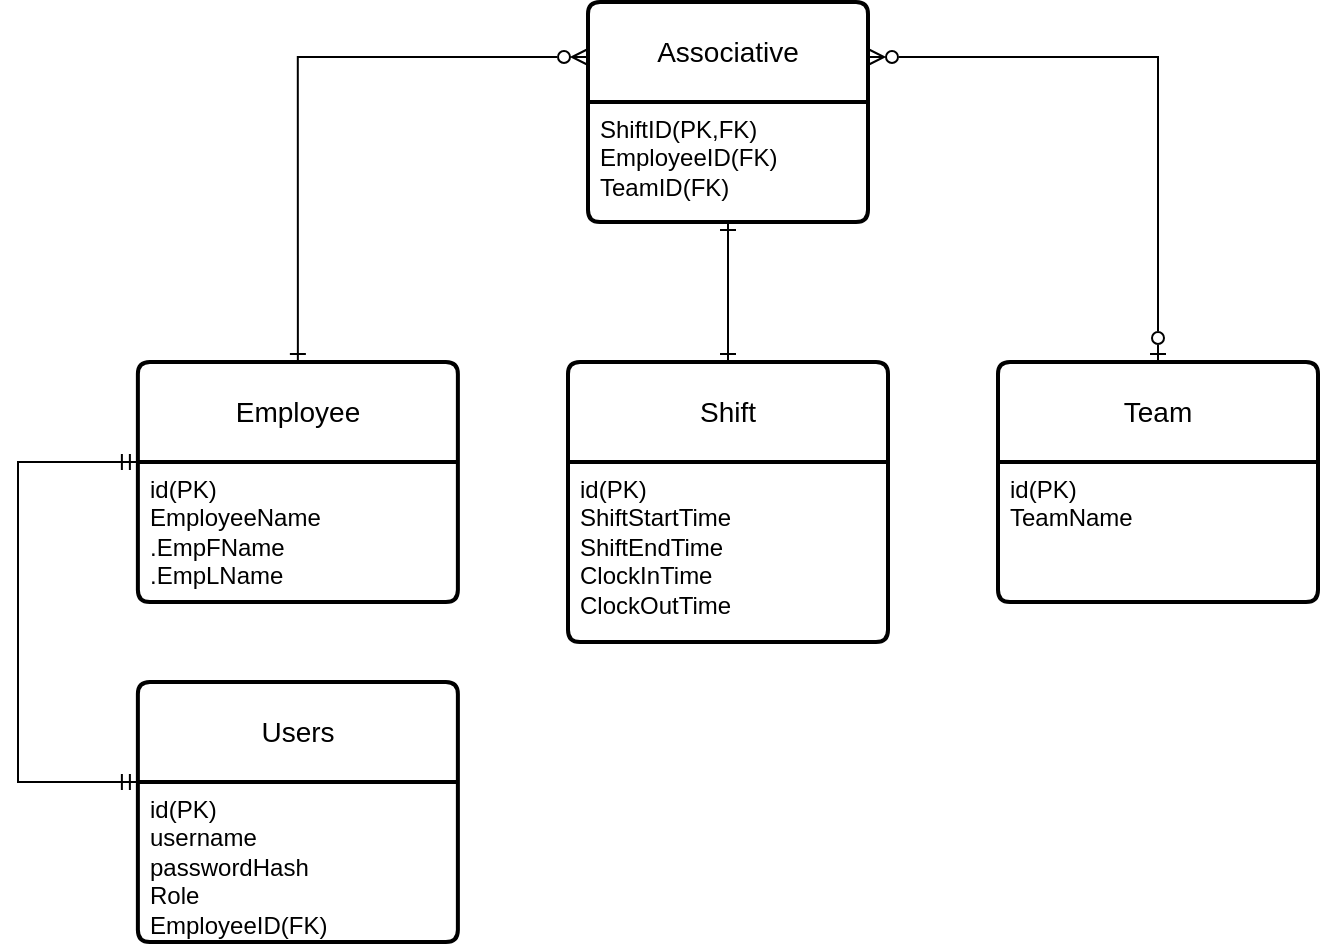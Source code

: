 <mxfile version="24.8.6">
  <diagram name="Page-1" id="6XgxonXH2TrhGqHr0vvf">
    <mxGraphModel dx="1050" dy="618" grid="0" gridSize="10" guides="1" tooltips="1" connect="1" arrows="1" fold="1" page="1" pageScale="1" pageWidth="850" pageHeight="1100" math="0" shadow="0">
      <root>
        <mxCell id="0" />
        <mxCell id="1" parent="0" />
        <mxCell id="Hi8Xjqae67IuLqTUKgLO-19" style="edgeStyle=orthogonalEdgeStyle;shape=connector;rounded=0;orthogonalLoop=1;jettySize=auto;html=1;exitX=0.5;exitY=0;exitDx=0;exitDy=0;entryX=0;entryY=0.25;entryDx=0;entryDy=0;strokeColor=default;align=center;verticalAlign=middle;fontFamily=Helvetica;fontSize=11;fontColor=default;labelBackgroundColor=default;endArrow=ERzeroToMany;endFill=0;startArrow=ERone;startFill=0;" parent="1" source="Hi8Xjqae67IuLqTUKgLO-1" target="Hi8Xjqae67IuLqTUKgLO-17" edge="1">
          <mxGeometry relative="1" as="geometry" />
        </mxCell>
        <mxCell id="Hi8Xjqae67IuLqTUKgLO-1" value="Employee" style="swimlane;childLayout=stackLayout;horizontal=1;startSize=50;horizontalStack=0;rounded=1;fontSize=14;fontStyle=0;strokeWidth=2;resizeParent=0;resizeLast=1;shadow=0;dashed=0;align=center;arcSize=4;whiteSpace=wrap;html=1;" parent="1" vertex="1">
          <mxGeometry x="129.94" y="210" width="160" height="120" as="geometry" />
        </mxCell>
        <mxCell id="Hi8Xjqae67IuLqTUKgLO-2" value="id(PK)&lt;div&gt;EmployeeName&lt;/div&gt;&lt;div&gt;.EmpFName&lt;/div&gt;&lt;div&gt;.EmpLName&lt;/div&gt;&lt;div&gt;&lt;br&gt;&lt;/div&gt;" style="align=left;strokeColor=none;fillColor=none;spacingLeft=4;fontSize=12;verticalAlign=top;resizable=0;rotatable=0;part=1;html=1;" parent="Hi8Xjqae67IuLqTUKgLO-1" vertex="1">
          <mxGeometry y="50" width="160" height="70" as="geometry" />
        </mxCell>
        <mxCell id="Hi8Xjqae67IuLqTUKgLO-3" value="Users" style="swimlane;childLayout=stackLayout;horizontal=1;startSize=50;horizontalStack=0;rounded=1;fontSize=14;fontStyle=0;strokeWidth=2;resizeParent=0;resizeLast=1;shadow=0;dashed=0;align=center;arcSize=4;whiteSpace=wrap;html=1;" parent="1" vertex="1">
          <mxGeometry x="129.94" y="370" width="160" height="130" as="geometry" />
        </mxCell>
        <mxCell id="Hi8Xjqae67IuLqTUKgLO-4" value="id(PK)&lt;div&gt;username&lt;/div&gt;&lt;div&gt;passwordHash&lt;/div&gt;&lt;div&gt;Role&lt;/div&gt;&lt;div&gt;EmployeeID(FK)&lt;/div&gt;" style="align=left;strokeColor=none;fillColor=none;spacingLeft=4;fontSize=12;verticalAlign=top;resizable=0;rotatable=0;part=1;html=1;" parent="Hi8Xjqae67IuLqTUKgLO-3" vertex="1">
          <mxGeometry y="50" width="160" height="80" as="geometry" />
        </mxCell>
        <mxCell id="Hi8Xjqae67IuLqTUKgLO-21" style="edgeStyle=orthogonalEdgeStyle;shape=connector;rounded=0;orthogonalLoop=1;jettySize=auto;html=1;exitX=0.5;exitY=0;exitDx=0;exitDy=0;strokeColor=default;align=center;verticalAlign=middle;fontFamily=Helvetica;fontSize=11;fontColor=default;labelBackgroundColor=default;endArrow=ERone;endFill=0;startArrow=ERone;startFill=0;" parent="1" source="Hi8Xjqae67IuLqTUKgLO-5" target="Hi8Xjqae67IuLqTUKgLO-18" edge="1">
          <mxGeometry relative="1" as="geometry" />
        </mxCell>
        <mxCell id="Hi8Xjqae67IuLqTUKgLO-5" value="Shift" style="swimlane;childLayout=stackLayout;horizontal=1;startSize=50;horizontalStack=0;rounded=1;fontSize=14;fontStyle=0;strokeWidth=2;resizeParent=0;resizeLast=1;shadow=0;dashed=0;align=center;arcSize=4;whiteSpace=wrap;html=1;" parent="1" vertex="1">
          <mxGeometry x="345" y="210" width="160" height="140" as="geometry" />
        </mxCell>
        <mxCell id="Hi8Xjqae67IuLqTUKgLO-6" value="id(PK)&lt;div&gt;ShiftStartTime&lt;/div&gt;&lt;div&gt;ShiftEndTime&lt;/div&gt;&lt;div&gt;ClockInTime&lt;/div&gt;&lt;div&gt;ClockOutTime&lt;/div&gt;&lt;div&gt;&lt;br&gt;&lt;/div&gt;" style="align=left;strokeColor=none;fillColor=none;spacingLeft=4;fontSize=12;verticalAlign=top;resizable=0;rotatable=0;part=1;html=1;" parent="Hi8Xjqae67IuLqTUKgLO-5" vertex="1">
          <mxGeometry y="50" width="160" height="90" as="geometry" />
        </mxCell>
        <mxCell id="Hi8Xjqae67IuLqTUKgLO-22" style="edgeStyle=orthogonalEdgeStyle;shape=connector;rounded=0;orthogonalLoop=1;jettySize=auto;html=1;exitX=0.5;exitY=0;exitDx=0;exitDy=0;entryX=1;entryY=0.25;entryDx=0;entryDy=0;strokeColor=default;align=center;verticalAlign=middle;fontFamily=Helvetica;fontSize=11;fontColor=default;labelBackgroundColor=default;endArrow=ERzeroToMany;endFill=0;startArrow=ERzeroToOne;startFill=0;" parent="1" source="Hi8Xjqae67IuLqTUKgLO-7" target="Hi8Xjqae67IuLqTUKgLO-17" edge="1">
          <mxGeometry relative="1" as="geometry" />
        </mxCell>
        <mxCell id="Hi8Xjqae67IuLqTUKgLO-7" value="Team" style="swimlane;childLayout=stackLayout;horizontal=1;startSize=50;horizontalStack=0;rounded=1;fontSize=14;fontStyle=0;strokeWidth=2;resizeParent=0;resizeLast=1;shadow=0;dashed=0;align=center;arcSize=4;whiteSpace=wrap;html=1;" parent="1" vertex="1">
          <mxGeometry x="560" y="210" width="160" height="120" as="geometry" />
        </mxCell>
        <mxCell id="Hi8Xjqae67IuLqTUKgLO-8" value="id(PK)&lt;div&gt;TeamName&lt;/div&gt;" style="align=left;strokeColor=none;fillColor=none;spacingLeft=4;fontSize=12;verticalAlign=top;resizable=0;rotatable=0;part=1;html=1;" parent="Hi8Xjqae67IuLqTUKgLO-7" vertex="1">
          <mxGeometry y="50" width="160" height="70" as="geometry" />
        </mxCell>
        <mxCell id="Hi8Xjqae67IuLqTUKgLO-17" value="Associative" style="swimlane;childLayout=stackLayout;horizontal=1;startSize=50;horizontalStack=0;rounded=1;fontSize=14;fontStyle=0;strokeWidth=2;resizeParent=0;resizeLast=1;shadow=0;dashed=0;align=center;arcSize=4;whiteSpace=wrap;html=1;fontFamily=Helvetica;fontColor=default;labelBackgroundColor=default;" parent="1" vertex="1">
          <mxGeometry x="355" y="30" width="140" height="110" as="geometry" />
        </mxCell>
        <mxCell id="Hi8Xjqae67IuLqTUKgLO-18" value="ShiftID(PK,FK)&lt;div&gt;EmployeeID(FK)&lt;/div&gt;&lt;div&gt;TeamID(FK)&lt;/div&gt;" style="align=left;strokeColor=none;fillColor=none;spacingLeft=4;fontSize=12;verticalAlign=top;resizable=0;rotatable=0;part=1;html=1;fontFamily=Helvetica;fontColor=default;labelBackgroundColor=default;" parent="Hi8Xjqae67IuLqTUKgLO-17" vertex="1">
          <mxGeometry y="50" width="140" height="60" as="geometry" />
        </mxCell>
        <mxCell id="KsrT1c54k6n7T4vB-0az-2" style="edgeStyle=orthogonalEdgeStyle;rounded=0;orthogonalLoop=1;jettySize=auto;html=1;entryX=0;entryY=0;entryDx=0;entryDy=0;startArrow=ERmandOne;startFill=0;endArrow=ERmandOne;endFill=0;exitX=0;exitY=0;exitDx=0;exitDy=0;" parent="1" source="Hi8Xjqae67IuLqTUKgLO-4" target="Hi8Xjqae67IuLqTUKgLO-2" edge="1">
          <mxGeometry relative="1" as="geometry">
            <Array as="points">
              <mxPoint x="70" y="420" />
              <mxPoint x="70" y="260" />
            </Array>
            <mxPoint x="50" y="430" as="sourcePoint" />
          </mxGeometry>
        </mxCell>
      </root>
    </mxGraphModel>
  </diagram>
</mxfile>
